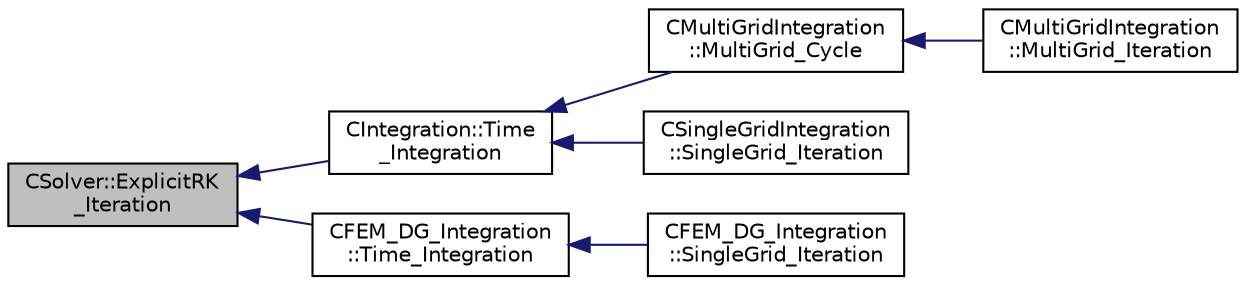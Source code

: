 digraph "CSolver::ExplicitRK_Iteration"
{
  edge [fontname="Helvetica",fontsize="10",labelfontname="Helvetica",labelfontsize="10"];
  node [fontname="Helvetica",fontsize="10",shape=record];
  rankdir="LR";
  Node773 [label="CSolver::ExplicitRK\l_Iteration",height=0.2,width=0.4,color="black", fillcolor="grey75", style="filled", fontcolor="black"];
  Node773 -> Node774 [dir="back",color="midnightblue",fontsize="10",style="solid",fontname="Helvetica"];
  Node774 [label="CIntegration::Time\l_Integration",height=0.2,width=0.4,color="black", fillcolor="white", style="filled",URL="$class_c_integration.html#ab4b240c65d2880d2329b1325e99c9a26",tooltip="Do the time integration (explicit or implicit) of the numerical system. "];
  Node774 -> Node775 [dir="back",color="midnightblue",fontsize="10",style="solid",fontname="Helvetica"];
  Node775 [label="CMultiGridIntegration\l::MultiGrid_Cycle",height=0.2,width=0.4,color="black", fillcolor="white", style="filled",URL="$class_c_multi_grid_integration.html#aa9a52a00a3417c465307ae6aea035f41",tooltip="Perform a Full-Approximation Storage (FAS) Multigrid. "];
  Node775 -> Node776 [dir="back",color="midnightblue",fontsize="10",style="solid",fontname="Helvetica"];
  Node776 [label="CMultiGridIntegration\l::MultiGrid_Iteration",height=0.2,width=0.4,color="black", fillcolor="white", style="filled",URL="$class_c_multi_grid_integration.html#af0b4014222a37402257b735d2ca32a81",tooltip="This subroutine calls the MultiGrid_Cycle and also prepare the multigrid levels and the monitoring..."];
  Node774 -> Node777 [dir="back",color="midnightblue",fontsize="10",style="solid",fontname="Helvetica"];
  Node777 [label="CSingleGridIntegration\l::SingleGrid_Iteration",height=0.2,width=0.4,color="black", fillcolor="white", style="filled",URL="$class_c_single_grid_integration.html#a0f1aacf74dd7f72e9459f9631d9030ad",tooltip="Do the numerical integration (implicit) of the turbulence solver. "];
  Node773 -> Node778 [dir="back",color="midnightblue",fontsize="10",style="solid",fontname="Helvetica"];
  Node778 [label="CFEM_DG_Integration\l::Time_Integration",height=0.2,width=0.4,color="black", fillcolor="white", style="filled",URL="$class_c_f_e_m___d_g___integration.html#ab1f2213a0a7cafd76ecbe04528225257",tooltip="Perform the time integration (explicit or implicit) of the numerical system. "];
  Node778 -> Node779 [dir="back",color="midnightblue",fontsize="10",style="solid",fontname="Helvetica"];
  Node779 [label="CFEM_DG_Integration\l::SingleGrid_Iteration",height=0.2,width=0.4,color="black", fillcolor="white", style="filled",URL="$class_c_f_e_m___d_g___integration.html#a257b5aa24534c1864ea47c069edf1f1d",tooltip="Do the numerical integration (implicit) of the turbulence solver. "];
}
